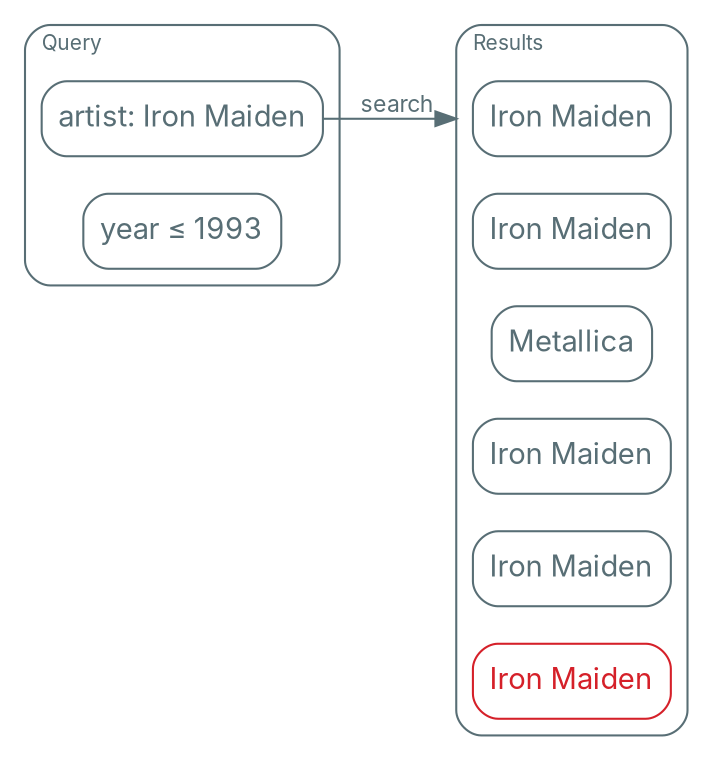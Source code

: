 digraph {
    compound=true
    bgcolor=transparent
    rankdir=LR

    // Default theme: enabled
    node[shape="rectangle" style="rounded,filled" color="#586E75" fillcolor="#ffffff" fontcolor="#586E75" fontname="Inter,Arial"]
    edge[color="#586E75" fontcolor="#586E75" fontname="Inter,Arial" fontsize=11]

    subgraph cluster_0 {
        color="#586E75"
        style=rounded
        fontcolor="#586E75"
        fontname="Inter,Arial"
        fontsize=10
        labeljust=l
        label=Query

        Search[label="artist: Iron Maiden"]
        Search2[label="year ≤ 1993"]
    }

    subgraph cluster_1 {
        color="#586E75"
        style=rounded
        fontcolor="#586E75"
        fontname="Inter,Arial"
        fontsize=10
        labeljust=l
        label=Results

        Maiden1[label="Iron Maiden"]
        Maiden2[label="Iron Maiden"]
        Metallica[label="Metallica"]
        Maiden3[label="Iron Maiden"]
        Maiden4[label="Iron Maiden"]
        Maiden5[label="Iron Maiden" color="#d52029" fontcolor="#d52029"]
    }

    Search -> Maiden1[label="search" lhead=cluster_1]
}
